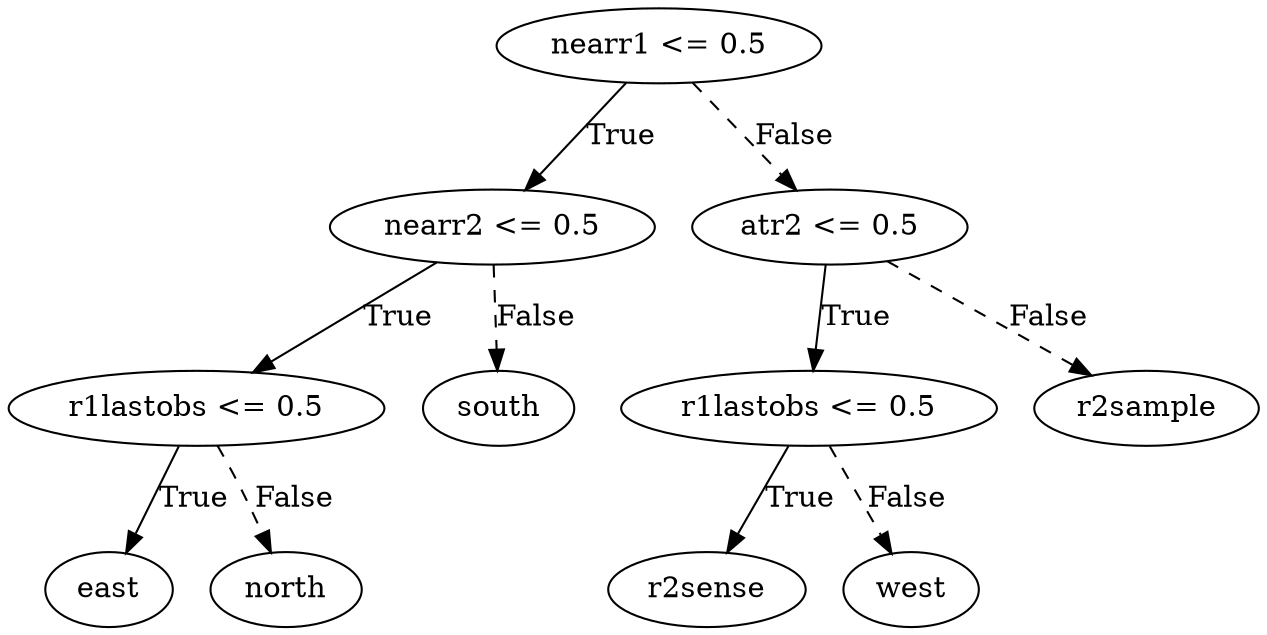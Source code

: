 digraph {
0 [label="nearr1 <= 0.5"];
1 [label="nearr2 <= 0.5"];
2 [label="r1lastobs <= 0.5"];
3 [label="east"];
2 -> 3 [label="True"];
4 [label="north"];
2 -> 4 [style="dashed", label="False"];
1 -> 2 [label="True"];
5 [label="south"];
1 -> 5 [style="dashed", label="False"];
0 -> 1 [label="True"];
6 [label="atr2 <= 0.5"];
7 [label="r1lastobs <= 0.5"];
8 [label="r2sense"];
7 -> 8 [label="True"];
9 [label="west"];
7 -> 9 [style="dashed", label="False"];
6 -> 7 [label="True"];
10 [label="r2sample"];
6 -> 10 [style="dashed", label="False"];
0 -> 6 [style="dashed", label="False"];

}
